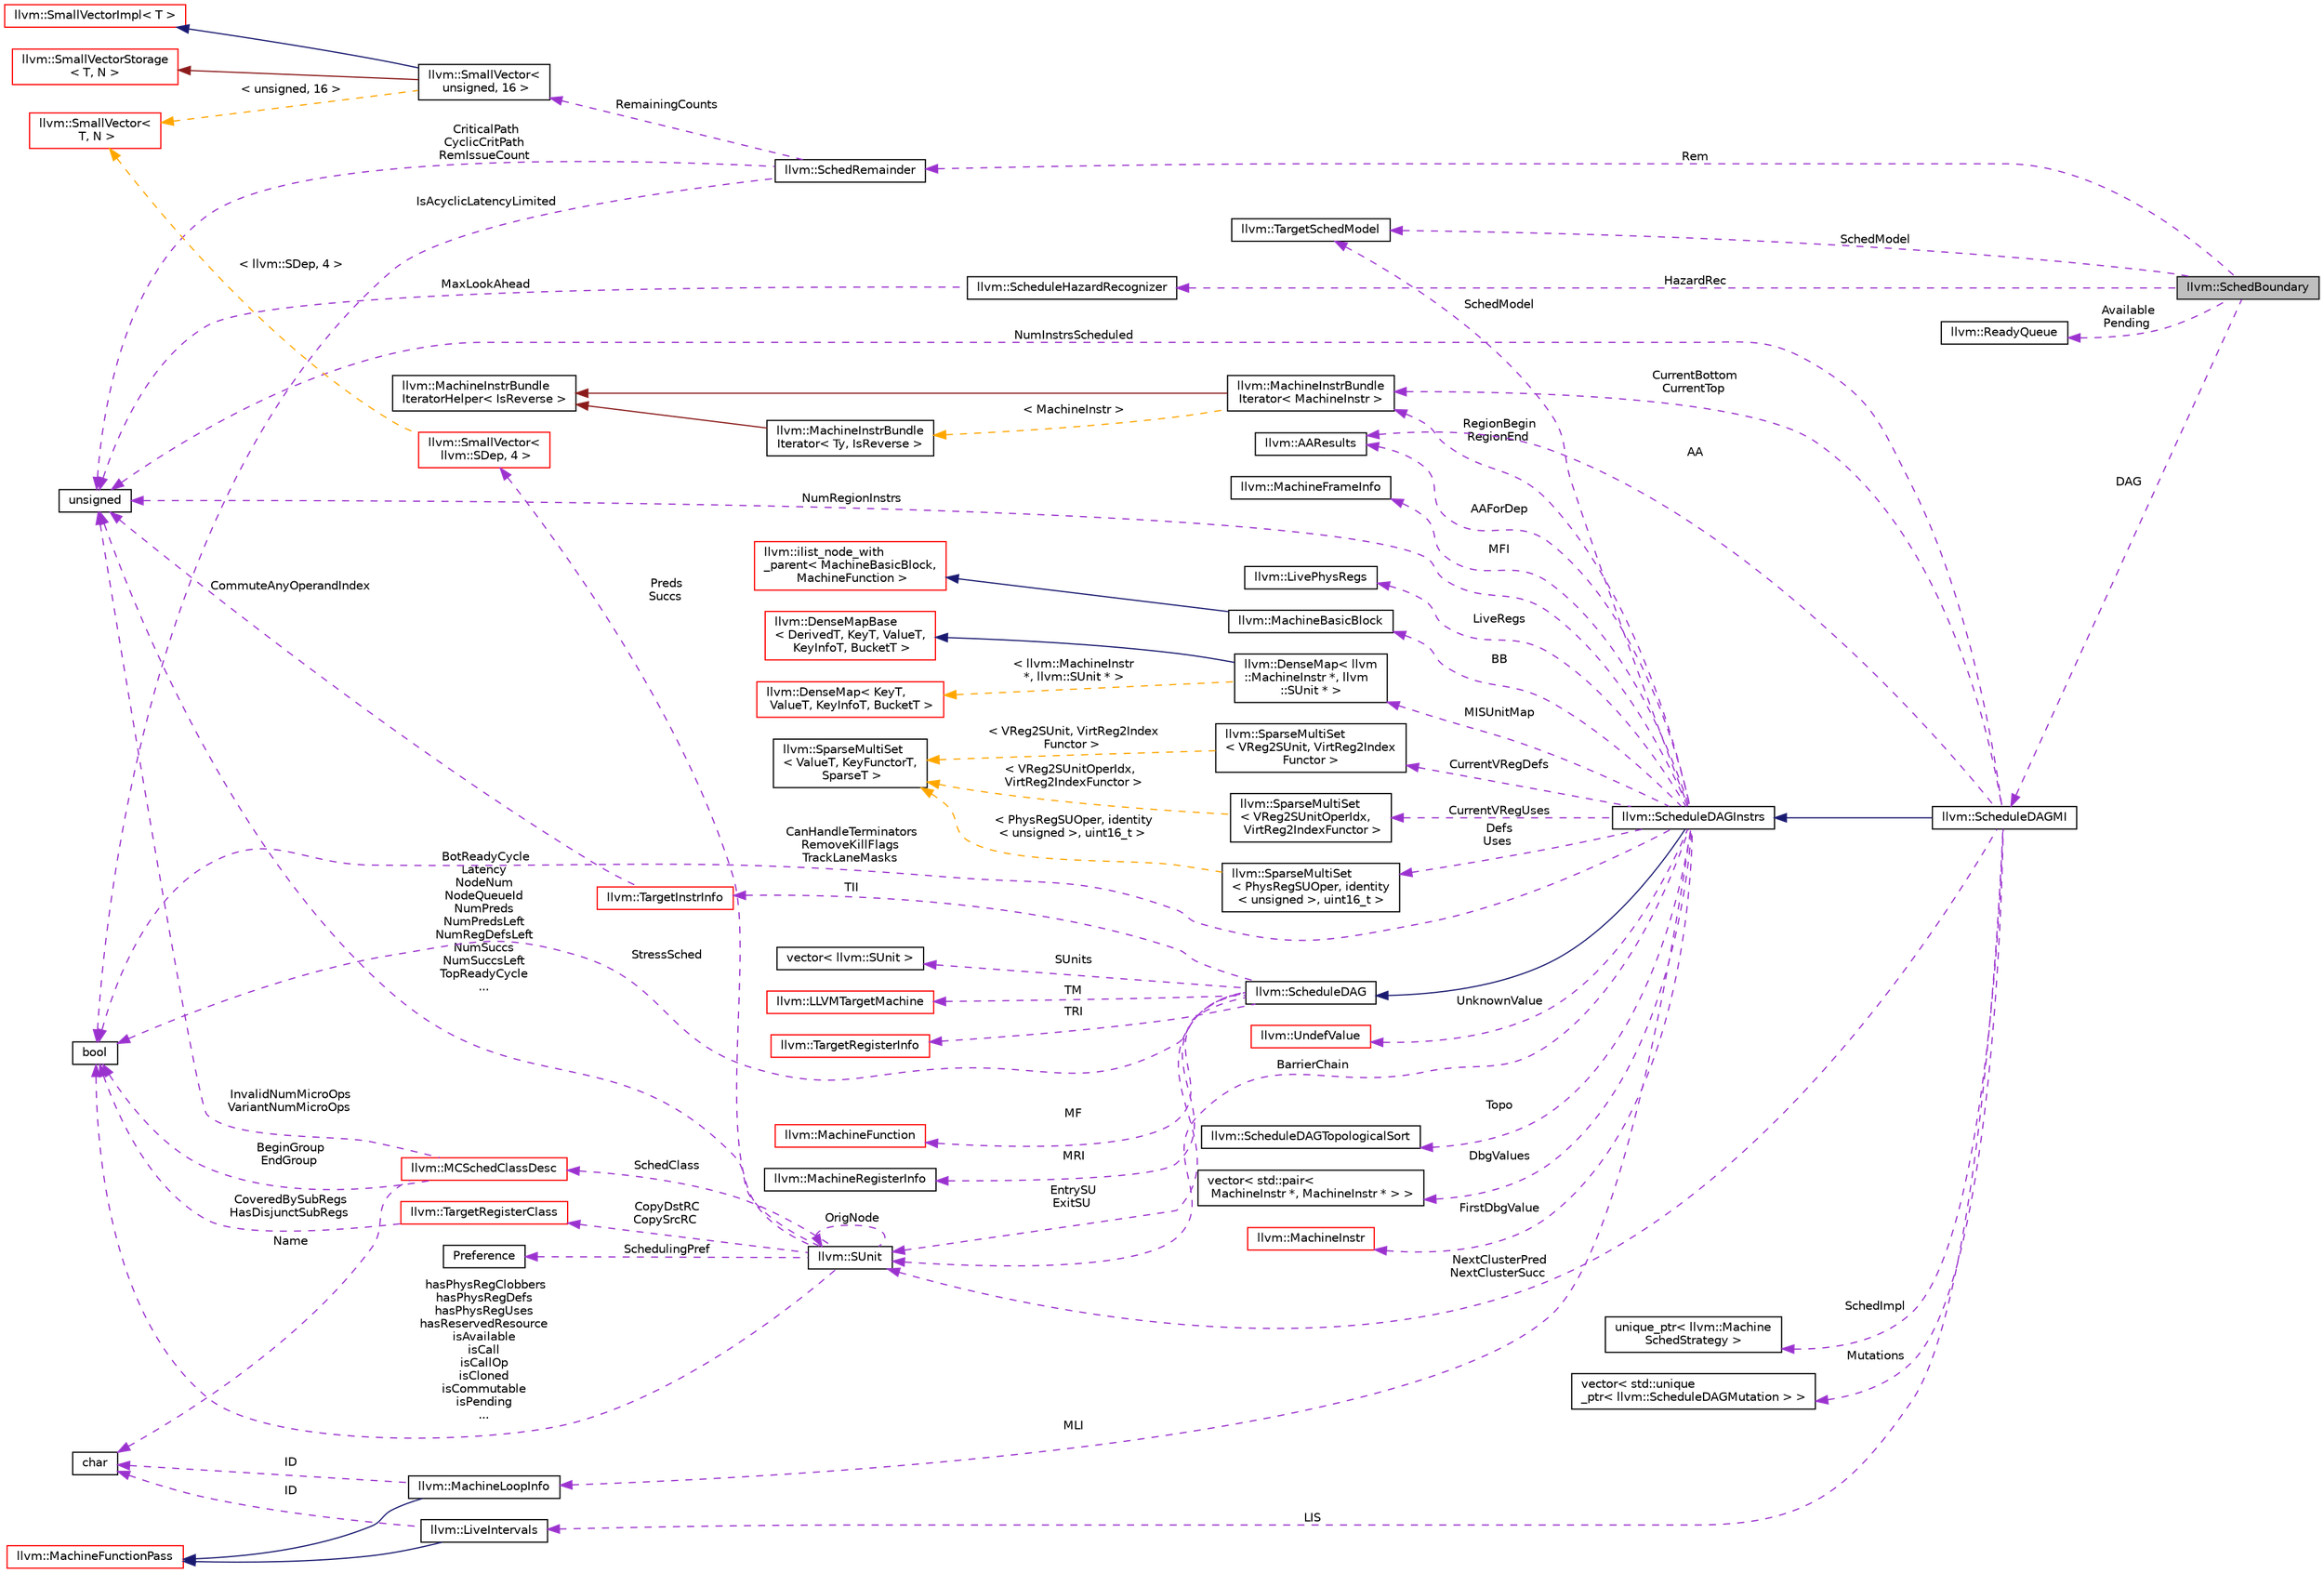 digraph "llvm::SchedBoundary"
{
 // LATEX_PDF_SIZE
  bgcolor="transparent";
  edge [fontname="Helvetica",fontsize="10",labelfontname="Helvetica",labelfontsize="10"];
  node [fontname="Helvetica",fontsize="10",shape="box"];
  rankdir="LR";
  Node1 [label="llvm::SchedBoundary",height=0.2,width=0.4,color="black", fillcolor="grey75", style="filled", fontcolor="black",tooltip="Each Scheduling boundary is associated with ready queues."];
  Node2 -> Node1 [dir="back",color="darkorchid3",fontsize="10",style="dashed",label=" DAG" ,fontname="Helvetica"];
  Node2 [label="llvm::ScheduleDAGMI",height=0.2,width=0.4,color="black",URL="$classllvm_1_1ScheduleDAGMI.html",tooltip="ScheduleDAGMI is an implementation of ScheduleDAGInstrs that simply schedules machine instructions ac..."];
  Node3 -> Node2 [dir="back",color="midnightblue",fontsize="10",style="solid",fontname="Helvetica"];
  Node3 [label="llvm::ScheduleDAGInstrs",height=0.2,width=0.4,color="black",URL="$classllvm_1_1ScheduleDAGInstrs.html",tooltip="A ScheduleDAG for scheduling lists of MachineInstr."];
  Node4 -> Node3 [dir="back",color="midnightblue",fontsize="10",style="solid",fontname="Helvetica"];
  Node4 [label="llvm::ScheduleDAG",height=0.2,width=0.4,color="black",URL="$classllvm_1_1ScheduleDAG.html",tooltip=" "];
  Node5 -> Node4 [dir="back",color="darkorchid3",fontsize="10",style="dashed",label=" TM" ,fontname="Helvetica"];
  Node5 [label="llvm::LLVMTargetMachine",height=0.2,width=0.4,color="red",URL="$classllvm_1_1LLVMTargetMachine.html",tooltip="This class describes a target machine that is implemented with the LLVM target-independent code gener..."];
  Node33 -> Node4 [dir="back",color="darkorchid3",fontsize="10",style="dashed",label=" TII" ,fontname="Helvetica"];
  Node33 [label="llvm::TargetInstrInfo",height=0.2,width=0.4,color="red",URL="$classllvm_1_1TargetInstrInfo.html",tooltip="TargetInstrInfo - Interface to description of machine instruction set."];
  Node18 -> Node33 [dir="back",color="darkorchid3",fontsize="10",style="dashed",label=" CommuteAnyOperandIndex" ,fontname="Helvetica"];
  Node18 [label="unsigned",height=0.2,width=0.4,color="black",URL="$classunsigned.html",tooltip=" "];
  Node35 -> Node4 [dir="back",color="darkorchid3",fontsize="10",style="dashed",label=" TRI" ,fontname="Helvetica"];
  Node35 [label="llvm::TargetRegisterInfo",height=0.2,width=0.4,color="red",URL="$classllvm_1_1TargetRegisterInfo.html",tooltip="TargetRegisterInfo base class - We assume that the target defines a static array of TargetRegisterDes..."];
  Node37 -> Node4 [dir="back",color="darkorchid3",fontsize="10",style="dashed",label=" MF" ,fontname="Helvetica"];
  Node37 [label="llvm::MachineFunction",height=0.2,width=0.4,color="red",URL="$classllvm_1_1MachineFunction.html",tooltip=" "];
  Node53 -> Node4 [dir="back",color="darkorchid3",fontsize="10",style="dashed",label=" MRI" ,fontname="Helvetica"];
  Node53 [label="llvm::MachineRegisterInfo",height=0.2,width=0.4,color="black",URL="$classllvm_1_1MachineRegisterInfo.html",tooltip="MachineRegisterInfo - Keep track of information for virtual and physical registers,..."];
  Node54 -> Node4 [dir="back",color="darkorchid3",fontsize="10",style="dashed",label=" SUnits" ,fontname="Helvetica"];
  Node54 [label="vector\< llvm::SUnit \>",height=0.2,width=0.4,color="black",tooltip=" "];
  Node55 -> Node4 [dir="back",color="darkorchid3",fontsize="10",style="dashed",label=" EntrySU\nExitSU" ,fontname="Helvetica"];
  Node55 [label="llvm::SUnit",height=0.2,width=0.4,color="black",URL="$classllvm_1_1SUnit.html",tooltip="Scheduling unit. This is a node in the scheduling DAG."];
  Node55 -> Node55 [dir="back",color="darkorchid3",fontsize="10",style="dashed",label=" OrigNode" ,fontname="Helvetica"];
  Node56 -> Node55 [dir="back",color="darkorchid3",fontsize="10",style="dashed",label=" SchedClass" ,fontname="Helvetica"];
  Node56 [label="llvm::MCSchedClassDesc",height=0.2,width=0.4,color="red",URL="$structllvm_1_1MCSchedClassDesc.html",tooltip="Summarize the scheduling resources required for an instruction of a particular scheduling class."];
  Node18 -> Node56 [dir="back",color="darkorchid3",fontsize="10",style="dashed",label=" InvalidNumMicroOps\nVariantNumMicroOps" ,fontname="Helvetica"];
  Node47 -> Node56 [dir="back",color="darkorchid3",fontsize="10",style="dashed",label=" Name" ,fontname="Helvetica"];
  Node47 [label="char",height=0.2,width=0.4,color="black",URL="$classchar.html",tooltip=" "];
  Node30 -> Node56 [dir="back",color="darkorchid3",fontsize="10",style="dashed",label=" BeginGroup\nEndGroup" ,fontname="Helvetica"];
  Node30 [label="bool",height=0.2,width=0.4,color="black",URL="$classbool.html",tooltip=" "];
  Node58 -> Node55 [dir="back",color="darkorchid3",fontsize="10",style="dashed",label=" Preds\nSuccs" ,fontname="Helvetica"];
  Node58 [label="llvm::SmallVector\<\l llvm::SDep, 4 \>",height=0.2,width=0.4,color="red",URL="$classllvm_1_1SmallVector.html",tooltip=" "];
  Node50 -> Node58 [dir="back",color="orange",fontsize="10",style="dashed",label=" \< llvm::SDep, 4 \>" ,fontname="Helvetica"];
  Node50 [label="llvm::SmallVector\<\l T, N \>",height=0.2,width=0.4,color="red",URL="$classllvm_1_1SmallVector.html",tooltip="This is a 'vector' (really, a variable-sized array), optimized for the case when the array is small."];
  Node18 -> Node55 [dir="back",color="darkorchid3",fontsize="10",style="dashed",label=" BotReadyCycle\nLatency\nNodeNum\nNodeQueueId\nNumPreds\nNumPredsLeft\nNumRegDefsLeft\nNumSuccs\nNumSuccsLeft\nTopReadyCycle\n..." ,fontname="Helvetica"];
  Node30 -> Node55 [dir="back",color="darkorchid3",fontsize="10",style="dashed",label=" hasPhysRegClobbers\nhasPhysRegDefs\nhasPhysRegUses\nhasReservedResource\nisAvailable\nisCall\nisCallOp\nisCloned\nisCommutable\nisPending\n..." ,fontname="Helvetica"];
  Node61 -> Node55 [dir="back",color="darkorchid3",fontsize="10",style="dashed",label=" SchedulingPref" ,fontname="Helvetica"];
  Node61 [label="Preference",height=0.2,width=0.4,color="black",tooltip=" "];
  Node62 -> Node55 [dir="back",color="darkorchid3",fontsize="10",style="dashed",label=" CopyDstRC\nCopySrcRC" ,fontname="Helvetica"];
  Node62 [label="llvm::TargetRegisterClass",height=0.2,width=0.4,color="red",URL="$classllvm_1_1TargetRegisterClass.html",tooltip=" "];
  Node30 -> Node62 [dir="back",color="darkorchid3",fontsize="10",style="dashed",label=" CoveredBySubRegs\nHasDisjunctSubRegs" ,fontname="Helvetica"];
  Node30 -> Node4 [dir="back",color="darkorchid3",fontsize="10",style="dashed",label=" StressSched" ,fontname="Helvetica"];
  Node71 -> Node3 [dir="back",color="darkorchid3",fontsize="10",style="dashed",label=" MLI" ,fontname="Helvetica"];
  Node71 [label="llvm::MachineLoopInfo",height=0.2,width=0.4,color="black",URL="$classllvm_1_1MachineLoopInfo.html",tooltip=" "];
  Node72 -> Node71 [dir="back",color="midnightblue",fontsize="10",style="solid",fontname="Helvetica"];
  Node72 [label="llvm::MachineFunctionPass",height=0.2,width=0.4,color="red",URL="$classllvm_1_1MachineFunctionPass.html",tooltip="MachineFunctionPass - This class adapts the FunctionPass interface to allow convenient creation of pa..."];
  Node47 -> Node71 [dir="back",color="darkorchid3",fontsize="10",style="dashed",label=" ID" ,fontname="Helvetica"];
  Node75 -> Node3 [dir="back",color="darkorchid3",fontsize="10",style="dashed",label=" MFI" ,fontname="Helvetica"];
  Node75 [label="llvm::MachineFrameInfo",height=0.2,width=0.4,color="black",URL="$classllvm_1_1MachineFrameInfo.html",tooltip="The MachineFrameInfo class represents an abstract stack frame until prolog/epilog code is inserted."];
  Node76 -> Node3 [dir="back",color="darkorchid3",fontsize="10",style="dashed",label=" SchedModel" ,fontname="Helvetica"];
  Node76 [label="llvm::TargetSchedModel",height=0.2,width=0.4,color="black",URL="$classllvm_1_1TargetSchedModel.html",tooltip="Provide an instruction scheduling machine model to CodeGen passes."];
  Node30 -> Node3 [dir="back",color="darkorchid3",fontsize="10",style="dashed",label=" CanHandleTerminators\nRemoveKillFlags\nTrackLaneMasks" ,fontname="Helvetica"];
  Node77 -> Node3 [dir="back",color="darkorchid3",fontsize="10",style="dashed",label=" BB" ,fontname="Helvetica"];
  Node77 [label="llvm::MachineBasicBlock",height=0.2,width=0.4,color="black",URL="$classllvm_1_1MachineBasicBlock.html",tooltip=" "];
  Node78 -> Node77 [dir="back",color="midnightblue",fontsize="10",style="solid",fontname="Helvetica"];
  Node78 [label="llvm::ilist_node_with\l_parent\< MachineBasicBlock,\l MachineFunction \>",height=0.2,width=0.4,color="red",URL="$classllvm_1_1ilist__node__with__parent.html",tooltip=" "];
  Node87 -> Node3 [dir="back",color="darkorchid3",fontsize="10",style="dashed",label=" RegionBegin\nRegionEnd" ,fontname="Helvetica"];
  Node87 [label="llvm::MachineInstrBundle\lIterator\< MachineInstr \>",height=0.2,width=0.4,color="black",URL="$classllvm_1_1MachineInstrBundleIterator.html",tooltip=" "];
  Node88 -> Node87 [dir="back",color="firebrick4",fontsize="10",style="solid",fontname="Helvetica"];
  Node88 [label="llvm::MachineInstrBundle\lIteratorHelper\< IsReverse \>",height=0.2,width=0.4,color="black",URL="$structllvm_1_1MachineInstrBundleIteratorHelper.html",tooltip=" "];
  Node89 -> Node87 [dir="back",color="orange",fontsize="10",style="dashed",label=" \< MachineInstr \>" ,fontname="Helvetica"];
  Node89 [label="llvm::MachineInstrBundle\lIterator\< Ty, IsReverse \>",height=0.2,width=0.4,color="black",URL="$classllvm_1_1MachineInstrBundleIterator.html",tooltip="MachineBasicBlock iterator that automatically skips over MIs that are inside bundles (i...."];
  Node88 -> Node89 [dir="back",color="firebrick4",fontsize="10",style="solid",fontname="Helvetica"];
  Node18 -> Node3 [dir="back",color="darkorchid3",fontsize="10",style="dashed",label=" NumRegionInstrs" ,fontname="Helvetica"];
  Node90 -> Node3 [dir="back",color="darkorchid3",fontsize="10",style="dashed",label=" MISUnitMap" ,fontname="Helvetica"];
  Node90 [label="llvm::DenseMap\< llvm\l::MachineInstr *, llvm\l::SUnit * \>",height=0.2,width=0.4,color="black",URL="$classllvm_1_1DenseMap.html",tooltip=" "];
  Node91 -> Node90 [dir="back",color="midnightblue",fontsize="10",style="solid",fontname="Helvetica"];
  Node91 [label="llvm::DenseMapBase\l\< DerivedT, KeyT, ValueT,\l KeyInfoT, BucketT \>",height=0.2,width=0.4,color="red",URL="$classllvm_1_1DenseMapBase.html",tooltip=" "];
  Node93 -> Node90 [dir="back",color="orange",fontsize="10",style="dashed",label=" \< llvm::MachineInstr\l *, llvm::SUnit * \>" ,fontname="Helvetica"];
  Node93 [label="llvm::DenseMap\< KeyT,\l ValueT, KeyInfoT, BucketT \>",height=0.2,width=0.4,color="red",URL="$classllvm_1_1DenseMap.html",tooltip=" "];
  Node95 -> Node3 [dir="back",color="darkorchid3",fontsize="10",style="dashed",label=" Defs\nUses" ,fontname="Helvetica"];
  Node95 [label="llvm::SparseMultiSet\l\< PhysRegSUOper, identity\l\< unsigned \>, uint16_t \>",height=0.2,width=0.4,color="black",URL="$classllvm_1_1SparseMultiSet.html",tooltip=" "];
  Node96 -> Node95 [dir="back",color="orange",fontsize="10",style="dashed",label=" \< PhysRegSUOper, identity\l\< unsigned \>, uint16_t \>" ,fontname="Helvetica"];
  Node96 [label="llvm::SparseMultiSet\l\< ValueT, KeyFunctorT,\l SparseT \>",height=0.2,width=0.4,color="black",URL="$classllvm_1_1SparseMultiSet.html",tooltip="Fast multiset implementation for objects that can be identified by small unsigned keys."];
  Node97 -> Node3 [dir="back",color="darkorchid3",fontsize="10",style="dashed",label=" CurrentVRegDefs" ,fontname="Helvetica"];
  Node97 [label="llvm::SparseMultiSet\l\< VReg2SUnit, VirtReg2Index\lFunctor \>",height=0.2,width=0.4,color="black",URL="$classllvm_1_1SparseMultiSet.html",tooltip=" "];
  Node96 -> Node97 [dir="back",color="orange",fontsize="10",style="dashed",label=" \< VReg2SUnit, VirtReg2Index\lFunctor \>" ,fontname="Helvetica"];
  Node98 -> Node3 [dir="back",color="darkorchid3",fontsize="10",style="dashed",label=" CurrentVRegUses" ,fontname="Helvetica"];
  Node98 [label="llvm::SparseMultiSet\l\< VReg2SUnitOperIdx,\l VirtReg2IndexFunctor \>",height=0.2,width=0.4,color="black",URL="$classllvm_1_1SparseMultiSet.html",tooltip=" "];
  Node96 -> Node98 [dir="back",color="orange",fontsize="10",style="dashed",label=" \< VReg2SUnitOperIdx,\l VirtReg2IndexFunctor \>" ,fontname="Helvetica"];
  Node99 -> Node3 [dir="back",color="darkorchid3",fontsize="10",style="dashed",label=" AAForDep" ,fontname="Helvetica"];
  Node99 [label="llvm::AAResults",height=0.2,width=0.4,color="black",URL="$classllvm_1_1AAResults.html",tooltip=" "];
  Node55 -> Node3 [dir="back",color="darkorchid3",fontsize="10",style="dashed",label=" BarrierChain" ,fontname="Helvetica"];
  Node100 -> Node3 [dir="back",color="darkorchid3",fontsize="10",style="dashed",label=" UnknownValue" ,fontname="Helvetica"];
  Node100 [label="llvm::UndefValue",height=0.2,width=0.4,color="red",URL="$classllvm_1_1UndefValue.html",tooltip="'undef' values are things that do not have specified contents."];
  Node105 -> Node3 [dir="back",color="darkorchid3",fontsize="10",style="dashed",label=" Topo" ,fontname="Helvetica"];
  Node105 [label="llvm::ScheduleDAGTopologicalSort",height=0.2,width=0.4,color="black",URL="$classllvm_1_1ScheduleDAGTopologicalSort.html",tooltip="This class can compute a topological ordering for SUnits and provides methods for dynamically updatin..."];
  Node106 -> Node3 [dir="back",color="darkorchid3",fontsize="10",style="dashed",label=" DbgValues" ,fontname="Helvetica"];
  Node106 [label="vector\< std::pair\<\l MachineInstr *, MachineInstr * \> \>",height=0.2,width=0.4,color="black",tooltip=" "];
  Node107 -> Node3 [dir="back",color="darkorchid3",fontsize="10",style="dashed",label=" FirstDbgValue" ,fontname="Helvetica"];
  Node107 [label="llvm::MachineInstr",height=0.2,width=0.4,color="red",URL="$classllvm_1_1MachineInstr.html",tooltip="Representation of each machine instruction."];
  Node110 -> Node3 [dir="back",color="darkorchid3",fontsize="10",style="dashed",label=" LiveRegs" ,fontname="Helvetica"];
  Node110 [label="llvm::LivePhysRegs",height=0.2,width=0.4,color="black",URL="$classllvm_1_1LivePhysRegs.html",tooltip="A set of physical registers with utility functions to track liveness when walking backward/forward th..."];
  Node99 -> Node2 [dir="back",color="darkorchid3",fontsize="10",style="dashed",label=" AA" ,fontname="Helvetica"];
  Node111 -> Node2 [dir="back",color="darkorchid3",fontsize="10",style="dashed",label=" LIS" ,fontname="Helvetica"];
  Node111 [label="llvm::LiveIntervals",height=0.2,width=0.4,color="black",URL="$classllvm_1_1LiveIntervals.html",tooltip=" "];
  Node72 -> Node111 [dir="back",color="midnightblue",fontsize="10",style="solid",fontname="Helvetica"];
  Node47 -> Node111 [dir="back",color="darkorchid3",fontsize="10",style="dashed",label=" ID" ,fontname="Helvetica"];
  Node112 -> Node2 [dir="back",color="darkorchid3",fontsize="10",style="dashed",label=" SchedImpl" ,fontname="Helvetica"];
  Node112 [label="unique_ptr\< llvm::Machine\lSchedStrategy \>",height=0.2,width=0.4,color="black",tooltip=" "];
  Node113 -> Node2 [dir="back",color="darkorchid3",fontsize="10",style="dashed",label=" Mutations" ,fontname="Helvetica"];
  Node113 [label="vector\< std::unique\l_ptr\< llvm::ScheduleDAGMutation \> \>",height=0.2,width=0.4,color="black",tooltip=" "];
  Node87 -> Node2 [dir="back",color="darkorchid3",fontsize="10",style="dashed",label=" CurrentBottom\nCurrentTop" ,fontname="Helvetica"];
  Node55 -> Node2 [dir="back",color="darkorchid3",fontsize="10",style="dashed",label=" NextClusterPred\nNextClusterSucc" ,fontname="Helvetica"];
  Node18 -> Node2 [dir="back",color="darkorchid3",fontsize="10",style="dashed",label=" NumInstrsScheduled" ,fontname="Helvetica"];
  Node76 -> Node1 [dir="back",color="darkorchid3",fontsize="10",style="dashed",label=" SchedModel" ,fontname="Helvetica"];
  Node114 -> Node1 [dir="back",color="darkorchid3",fontsize="10",style="dashed",label=" Rem" ,fontname="Helvetica"];
  Node114 [label="llvm::SchedRemainder",height=0.2,width=0.4,color="black",URL="$structllvm_1_1SchedRemainder.html",tooltip="Summarize the unscheduled region."];
  Node18 -> Node114 [dir="back",color="darkorchid3",fontsize="10",style="dashed",label=" CriticalPath\nCyclicCritPath\nRemIssueCount" ,fontname="Helvetica"];
  Node30 -> Node114 [dir="back",color="darkorchid3",fontsize="10",style="dashed",label=" IsAcyclicLatencyLimited" ,fontname="Helvetica"];
  Node115 -> Node114 [dir="back",color="darkorchid3",fontsize="10",style="dashed",label=" RemainingCounts" ,fontname="Helvetica"];
  Node115 [label="llvm::SmallVector\<\l unsigned, 16 \>",height=0.2,width=0.4,color="black",URL="$classllvm_1_1SmallVector.html",tooltip=" "];
  Node116 -> Node115 [dir="back",color="midnightblue",fontsize="10",style="solid",fontname="Helvetica"];
  Node116 [label="llvm::SmallVectorImpl\< T \>",height=0.2,width=0.4,color="red",URL="$classllvm_1_1SmallVectorImpl.html",tooltip="This class consists of common code factored out of the SmallVector class to reduce code duplication b..."];
  Node117 -> Node115 [dir="back",color="firebrick4",fontsize="10",style="solid",fontname="Helvetica"];
  Node117 [label="llvm::SmallVectorStorage\l\< T, N \>",height=0.2,width=0.4,color="red",URL="$structllvm_1_1SmallVectorStorage.html",tooltip="Storage for the SmallVector elements."];
  Node50 -> Node115 [dir="back",color="orange",fontsize="10",style="dashed",label=" \< unsigned, 16 \>" ,fontname="Helvetica"];
  Node118 -> Node1 [dir="back",color="darkorchid3",fontsize="10",style="dashed",label=" Available\nPending" ,fontname="Helvetica"];
  Node118 [label="llvm::ReadyQueue",height=0.2,width=0.4,color="black",URL="$classllvm_1_1ReadyQueue.html",tooltip="Helpers for implementing custom MachineSchedStrategy classes."];
  Node119 -> Node1 [dir="back",color="darkorchid3",fontsize="10",style="dashed",label=" HazardRec" ,fontname="Helvetica"];
  Node119 [label="llvm::ScheduleHazardRecognizer",height=0.2,width=0.4,color="black",URL="$classllvm_1_1ScheduleHazardRecognizer.html",tooltip="HazardRecognizer - This determines whether or not an instruction can be issued this cycle,..."];
  Node18 -> Node119 [dir="back",color="darkorchid3",fontsize="10",style="dashed",label=" MaxLookAhead" ,fontname="Helvetica"];
}
